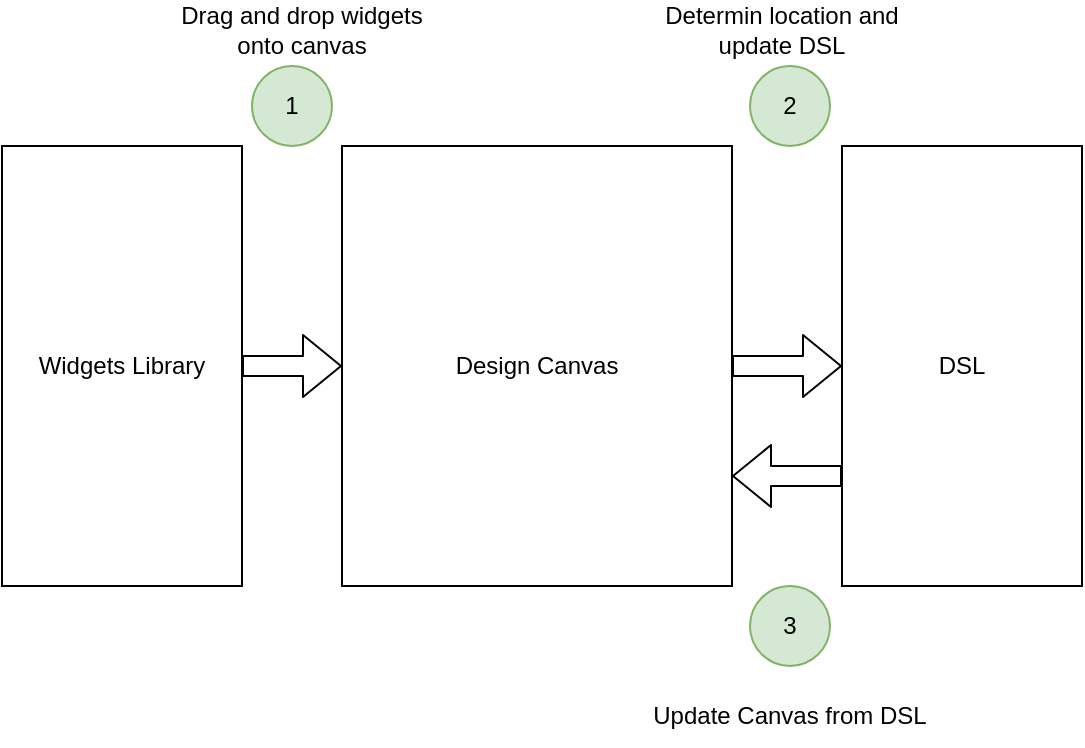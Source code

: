 <mxfile>
    <diagram id="Mq1S4hU_VrKbQ2DlAx74" name="Page-1">
        <mxGraphModel dx="951" dy="460" grid="1" gridSize="10" guides="1" tooltips="1" connect="1" arrows="1" fold="1" page="1" pageScale="1" pageWidth="850" pageHeight="1100" math="0" shadow="0">
            <root>
                <mxCell id="0"/>
                <mxCell id="1" parent="0"/>
                <mxCell id="2" value="Design Canvas" style="rounded=0;whiteSpace=wrap;html=1;" vertex="1" parent="1">
                    <mxGeometry x="290" y="80" width="195" height="220" as="geometry"/>
                </mxCell>
                <mxCell id="3" value="Widgets Library" style="whiteSpace=wrap;html=1;" vertex="1" parent="1">
                    <mxGeometry x="120" y="80" width="120" height="220" as="geometry"/>
                </mxCell>
                <mxCell id="6" value="" style="shape=flexArrow;endArrow=classic;html=1;" edge="1" parent="1" source="3" target="2">
                    <mxGeometry width="50" height="50" relative="1" as="geometry">
                        <mxPoint x="400" y="160" as="sourcePoint"/>
                        <mxPoint x="450" y="110" as="targetPoint"/>
                    </mxGeometry>
                </mxCell>
                <mxCell id="7" value="1" style="ellipse;whiteSpace=wrap;html=1;fillColor=#d5e8d4;strokeColor=#82b366;" vertex="1" parent="1">
                    <mxGeometry x="245" y="40" width="40" height="40" as="geometry"/>
                </mxCell>
                <mxCell id="9" value="" style="shape=flexArrow;endArrow=classic;html=1;exitX=1;exitY=0.5;exitDx=0;exitDy=0;entryX=0;entryY=0.5;entryDx=0;entryDy=0;" edge="1" parent="1" source="2" target="10">
                    <mxGeometry width="50" height="50" relative="1" as="geometry">
                        <mxPoint x="400" y="160" as="sourcePoint"/>
                        <mxPoint x="540" y="190" as="targetPoint"/>
                    </mxGeometry>
                </mxCell>
                <mxCell id="10" value="DSL" style="whiteSpace=wrap;html=1;" vertex="1" parent="1">
                    <mxGeometry x="540" y="80" width="120" height="220" as="geometry"/>
                </mxCell>
                <mxCell id="11" value="" style="shape=flexArrow;endArrow=classic;html=1;exitX=0;exitY=0.75;exitDx=0;exitDy=0;entryX=1;entryY=0.75;entryDx=0;entryDy=0;" edge="1" parent="1" source="10" target="2">
                    <mxGeometry width="50" height="50" relative="1" as="geometry">
                        <mxPoint x="495" y="200" as="sourcePoint"/>
                        <mxPoint x="550" y="200" as="targetPoint"/>
                    </mxGeometry>
                </mxCell>
                <mxCell id="12" value="2" style="ellipse;whiteSpace=wrap;html=1;fillColor=#d5e8d4;strokeColor=#82b366;" vertex="1" parent="1">
                    <mxGeometry x="494" y="40" width="40" height="40" as="geometry"/>
                </mxCell>
                <mxCell id="13" value="3" style="ellipse;whiteSpace=wrap;html=1;fillColor=#d5e8d4;strokeColor=#82b366;" vertex="1" parent="1">
                    <mxGeometry x="494" y="300" width="40" height="40" as="geometry"/>
                </mxCell>
                <mxCell id="14" value="Drag and drop widgets onto canvas" style="text;html=1;align=center;verticalAlign=middle;whiteSpace=wrap;rounded=0;" vertex="1" parent="1">
                    <mxGeometry x="200" y="7" width="140" height="30" as="geometry"/>
                </mxCell>
                <mxCell id="15" value="Determin location and update DSL" style="text;html=1;align=center;verticalAlign=middle;whiteSpace=wrap;rounded=0;" vertex="1" parent="1">
                    <mxGeometry x="440" y="7" width="140" height="30" as="geometry"/>
                </mxCell>
                <mxCell id="16" value="Update Canvas from DSL" style="text;html=1;align=center;verticalAlign=middle;whiteSpace=wrap;rounded=0;" vertex="1" parent="1">
                    <mxGeometry x="444" y="350" width="140" height="30" as="geometry"/>
                </mxCell>
            </root>
        </mxGraphModel>
    </diagram>
</mxfile>